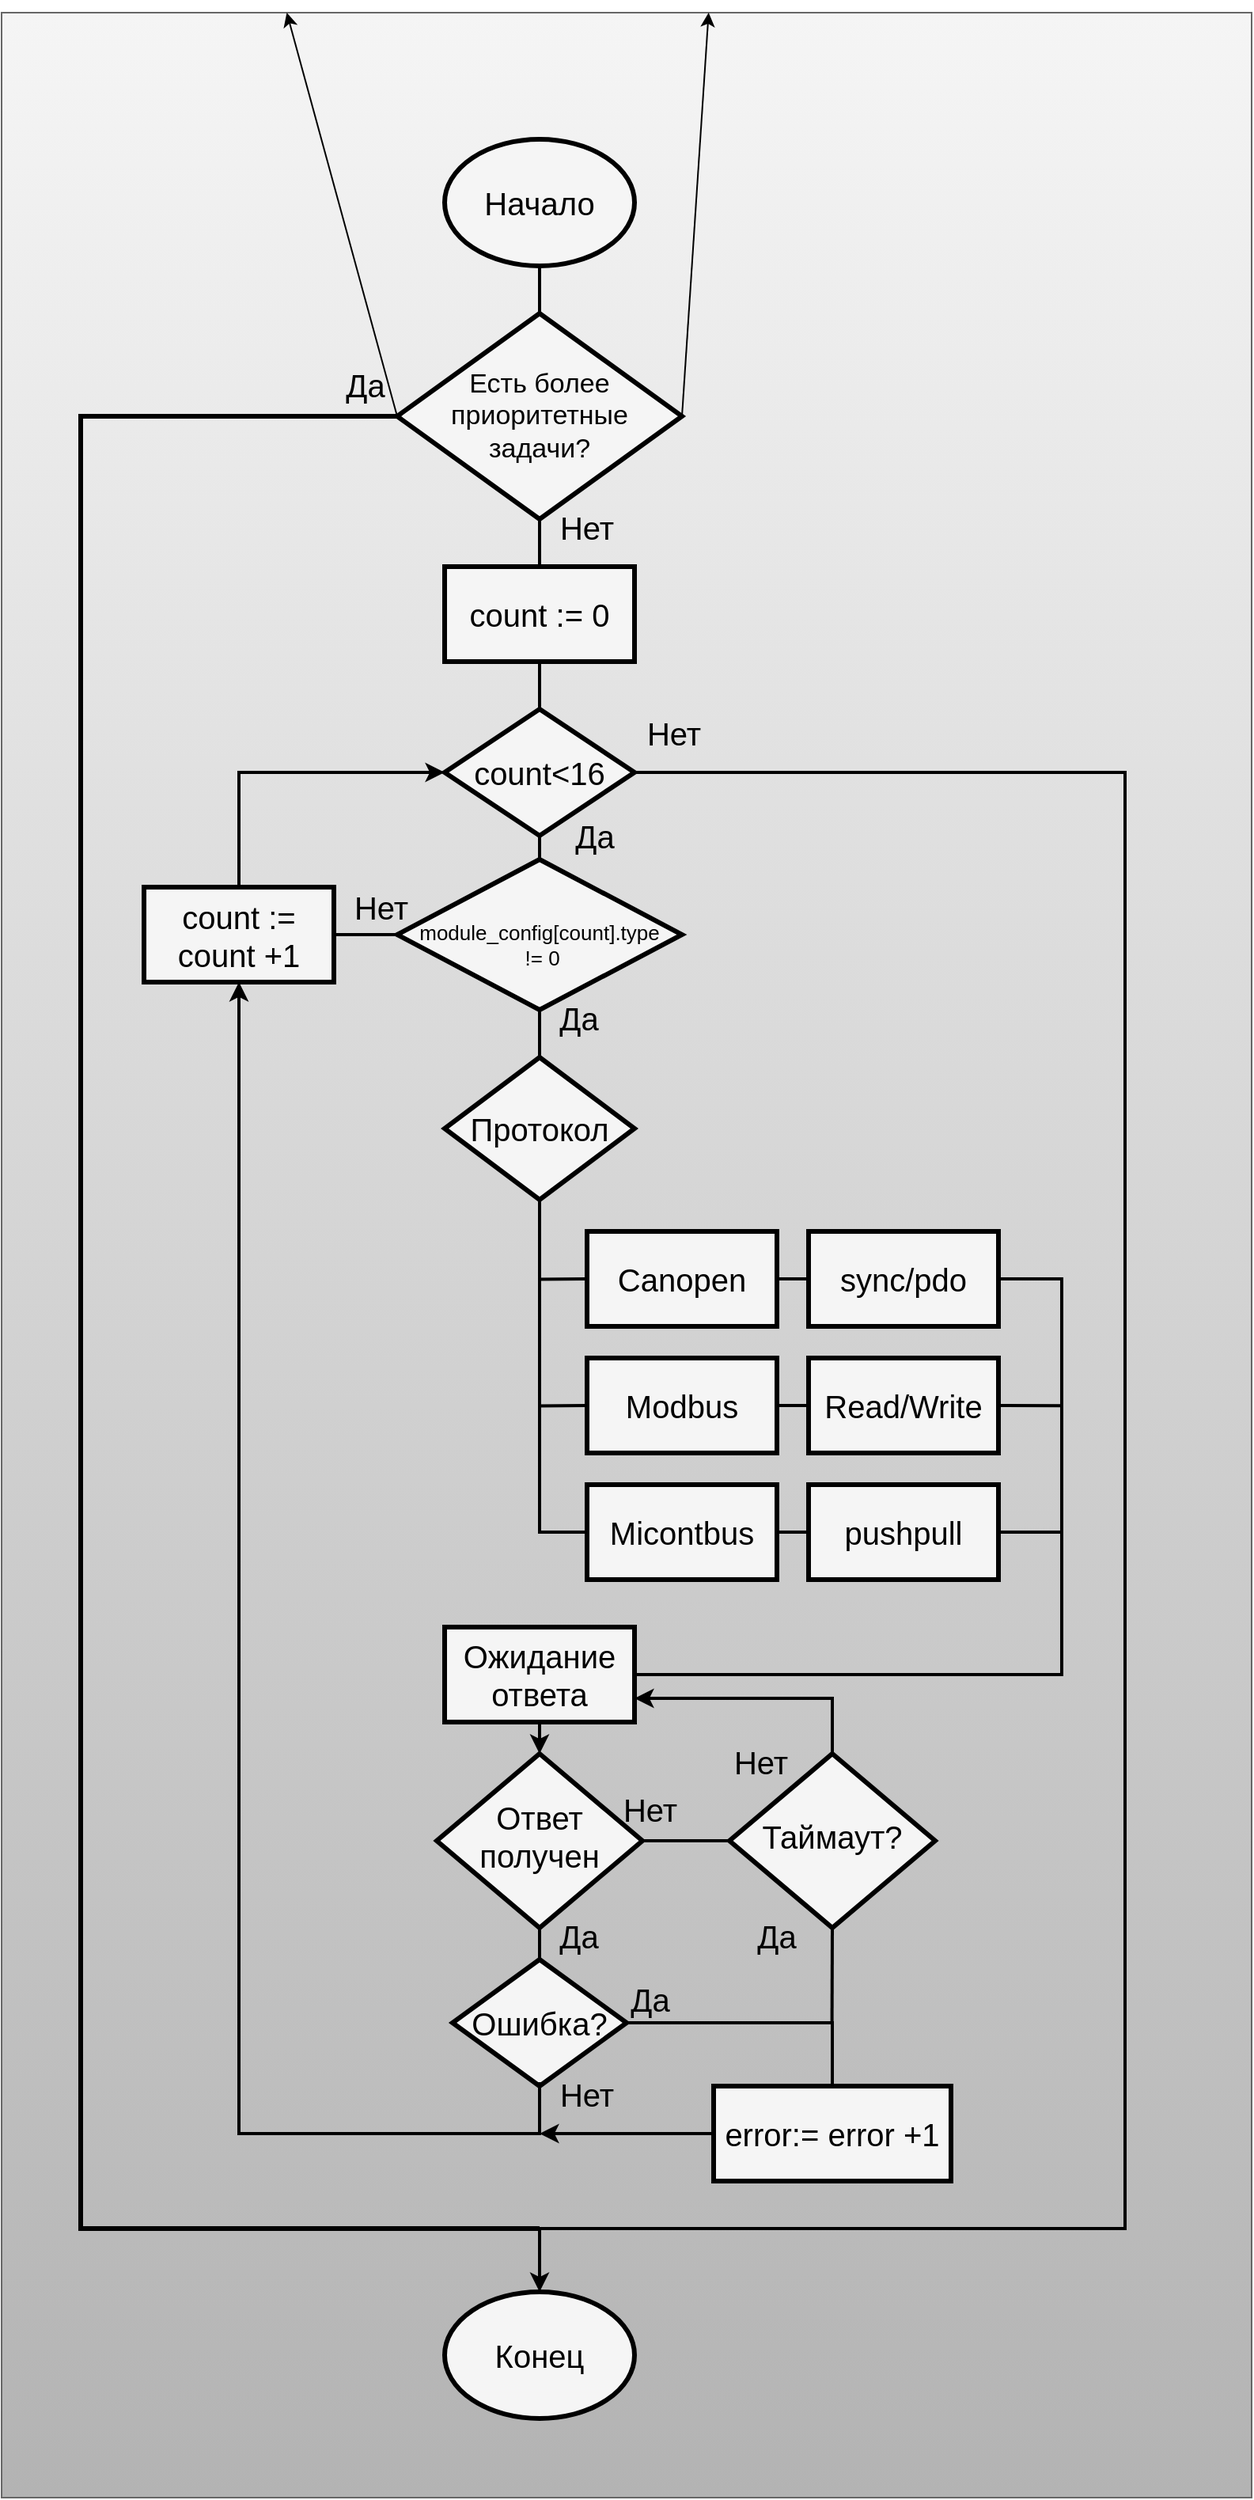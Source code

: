 <mxfile>
    <diagram id="HIzjBaC0xF_liW3ieUTu" name="Page-1">
        <mxGraphModel dx="1130" dy="1873" grid="1" gridSize="10" guides="1" tooltips="1" connect="1" arrows="1" fold="1" page="1" pageScale="1" pageWidth="850" pageHeight="1100" math="0" shadow="0">
            <root>
                <mxCell id="0"/>
                <mxCell id="1" parent="0"/>
                <mxCell id="3" value="" style="rounded=0;whiteSpace=wrap;html=1;fillColor=#f5f5f5;strokeColor=#666666;gradientColor=#b3b3b3;" parent="1" vertex="1">
                    <mxGeometry x="80" y="-40" width="790" height="1570" as="geometry"/>
                </mxCell>
                <mxCell id="6" style="edgeStyle=none;html=1;exitX=0.5;exitY=1;exitDx=0;exitDy=0;entryX=0.5;entryY=0;entryDx=0;entryDy=0;fontFamily=Helvetica;fontSize=20;fontColor=#000000;strokeColor=#000000;strokeWidth=2;endArrow=none;endFill=0;rounded=0;" parent="1" source="4" target="5" edge="1">
                    <mxGeometry relative="1" as="geometry"/>
                </mxCell>
                <mxCell id="4" value="Начало" style="ellipse;whiteSpace=wrap;html=1;fillColor=#f5f5f5;gradientColor=none;strokeColor=#000000;strokeWidth=3;fontColor=#000000;fontSize=20;" parent="1" vertex="1">
                    <mxGeometry x="360" y="40" width="120" height="80" as="geometry"/>
                </mxCell>
                <mxCell id="11" style="edgeStyle=none;shape=connector;rounded=0;html=1;exitX=0.5;exitY=1;exitDx=0;exitDy=0;entryX=0.5;entryY=0;entryDx=0;entryDy=0;labelBackgroundColor=default;strokeColor=#000000;strokeWidth=2;fontFamily=Helvetica;fontSize=20;fontColor=#000000;endArrow=none;endFill=0;" parent="1" source="5" target="10" edge="1">
                    <mxGeometry relative="1" as="geometry"/>
                </mxCell>
                <mxCell id="70" style="edgeStyle=none;html=1;exitX=1;exitY=0.5;exitDx=0;exitDy=0;" edge="1" parent="1" source="5" target="3">
                    <mxGeometry relative="1" as="geometry"/>
                </mxCell>
                <mxCell id="71" style="edgeStyle=none;html=1;exitX=0;exitY=0.5;exitDx=0;exitDy=0;" edge="1" parent="1" source="5" target="3">
                    <mxGeometry relative="1" as="geometry"/>
                </mxCell>
                <mxCell id="74" style="edgeStyle=none;html=1;exitX=0;exitY=0.5;exitDx=0;exitDy=0;strokeColor=#000000;strokeWidth=3;rounded=0;endArrow=none;endFill=0;" edge="1" parent="1" source="5">
                    <mxGeometry relative="1" as="geometry">
                        <mxPoint x="420" y="1360" as="targetPoint"/>
                        <Array as="points">
                            <mxPoint x="130" y="215"/>
                            <mxPoint x="130" y="1360"/>
                        </Array>
                    </mxGeometry>
                </mxCell>
                <mxCell id="5" value="Есть более приоритетные &lt;br&gt;задачи?" style="rhombus;whiteSpace=wrap;html=1;strokeColor=#000000;strokeWidth=3;fontFamily=Helvetica;fontSize=17;fontColor=#000000;fillColor=#f5f5f5;gradientColor=none;" parent="1" vertex="1">
                    <mxGeometry x="330" y="150" width="180" height="130" as="geometry"/>
                </mxCell>
                <mxCell id="14" style="edgeStyle=none;shape=connector;rounded=0;html=1;exitX=0.5;exitY=1;exitDx=0;exitDy=0;entryX=0.5;entryY=0;entryDx=0;entryDy=0;labelBackgroundColor=default;strokeColor=#000000;strokeWidth=2;fontFamily=Helvetica;fontSize=20;fontColor=#000000;endArrow=none;endFill=0;" parent="1" source="10" target="13" edge="1">
                    <mxGeometry relative="1" as="geometry"/>
                </mxCell>
                <mxCell id="10" value="count := 0" style="rounded=0;whiteSpace=wrap;html=1;strokeColor=#000000;strokeWidth=3;fontFamily=Helvetica;fontSize=20;fontColor=#000000;fillColor=#f5f5f5;gradientColor=none;" parent="1" vertex="1">
                    <mxGeometry x="360" y="310" width="120" height="60" as="geometry"/>
                </mxCell>
                <mxCell id="12" value="Нет" style="text;html=1;strokeColor=none;fillColor=none;align=center;verticalAlign=middle;whiteSpace=wrap;rounded=0;strokeWidth=3;fontFamily=Helvetica;fontSize=20;fontColor=#000000;" parent="1" vertex="1">
                    <mxGeometry x="420" y="270" width="60" height="30" as="geometry"/>
                </mxCell>
                <mxCell id="16" style="edgeStyle=none;shape=connector;rounded=0;html=1;exitX=0.5;exitY=1;exitDx=0;exitDy=0;entryX=0.5;entryY=0;entryDx=0;entryDy=0;labelBackgroundColor=default;strokeColor=#000000;strokeWidth=2;fontFamily=Helvetica;fontSize=20;fontColor=#000000;endArrow=none;endFill=0;" parent="1" source="13" target="15" edge="1">
                    <mxGeometry relative="1" as="geometry"/>
                </mxCell>
                <mxCell id="68" style="edgeStyle=none;shape=connector;rounded=0;html=1;exitX=1;exitY=0.5;exitDx=0;exitDy=0;entryX=0.5;entryY=0;entryDx=0;entryDy=0;labelBackgroundColor=default;strokeColor=#000000;strokeWidth=2;fontFamily=Helvetica;fontSize=17;fontColor=#000000;endArrow=classic;endFill=1;" parent="1" source="13" target="64" edge="1">
                    <mxGeometry relative="1" as="geometry">
                        <Array as="points">
                            <mxPoint x="790" y="440"/>
                            <mxPoint x="790" y="1360"/>
                            <mxPoint x="420" y="1360"/>
                        </Array>
                    </mxGeometry>
                </mxCell>
                <mxCell id="13" value="count&amp;lt;16" style="rhombus;whiteSpace=wrap;html=1;strokeColor=#000000;strokeWidth=3;fontFamily=Helvetica;fontSize=20;fontColor=#000000;fillColor=#f5f5f5;gradientColor=none;" parent="1" vertex="1">
                    <mxGeometry x="360" y="400" width="120" height="80" as="geometry"/>
                </mxCell>
                <mxCell id="18" style="edgeStyle=none;shape=connector;rounded=0;html=1;exitX=1;exitY=0.5;exitDx=0;exitDy=0;entryX=0;entryY=0.5;entryDx=0;entryDy=0;labelBackgroundColor=default;strokeColor=#000000;strokeWidth=2;fontFamily=Helvetica;fontSize=20;fontColor=#000000;endArrow=none;endFill=0;" parent="1" source="15" target="17" edge="1">
                    <mxGeometry relative="1" as="geometry"/>
                </mxCell>
                <mxCell id="25" style="edgeStyle=none;shape=connector;rounded=0;html=1;exitX=0.5;exitY=1;exitDx=0;exitDy=0;entryX=0.5;entryY=0;entryDx=0;entryDy=0;labelBackgroundColor=default;strokeColor=#000000;strokeWidth=2;fontFamily=Helvetica;fontSize=20;fontColor=#000000;endArrow=none;endFill=0;" parent="1" source="15" target="24" edge="1">
                    <mxGeometry relative="1" as="geometry"/>
                </mxCell>
                <mxCell id="15" value="module_config[count].type&lt;br style=&quot;font-size: 13px;&quot;&gt;&amp;nbsp;!= 0" style="rhombus;whiteSpace=wrap;html=1;strokeColor=#000000;strokeWidth=3;fontFamily=Helvetica;fontSize=13;fontColor=#000000;fillColor=#f5f5f5;gradientColor=none;spacingTop=12;" parent="1" vertex="1">
                    <mxGeometry x="330" y="495" width="180" height="95" as="geometry"/>
                </mxCell>
                <mxCell id="19" style="edgeStyle=none;shape=connector;rounded=0;html=1;exitX=0.5;exitY=0;exitDx=0;exitDy=0;entryX=0;entryY=0.5;entryDx=0;entryDy=0;labelBackgroundColor=default;strokeColor=#000000;strokeWidth=2;fontFamily=Helvetica;fontSize=20;fontColor=#000000;endArrow=classic;endFill=1;" parent="1" source="17" target="13" edge="1">
                    <mxGeometry relative="1" as="geometry">
                        <Array as="points">
                            <mxPoint x="230" y="440"/>
                        </Array>
                    </mxGeometry>
                </mxCell>
                <mxCell id="17" value="count := count +1" style="rounded=0;whiteSpace=wrap;html=1;strokeColor=#000000;strokeWidth=3;fontFamily=Helvetica;fontSize=20;fontColor=#000000;fillColor=#f5f5f5;gradientColor=none;" parent="1" vertex="1">
                    <mxGeometry x="170" y="512.5" width="120" height="60" as="geometry"/>
                </mxCell>
                <mxCell id="21" value="Да" style="text;html=1;strokeColor=none;fillColor=none;align=center;verticalAlign=middle;whiteSpace=wrap;rounded=0;strokeWidth=3;fontFamily=Helvetica;fontSize=20;fontColor=#000000;" parent="1" vertex="1">
                    <mxGeometry x="425" y="465" width="60" height="30" as="geometry"/>
                </mxCell>
                <mxCell id="22" value="Нет" style="text;html=1;strokeColor=none;fillColor=none;align=center;verticalAlign=middle;whiteSpace=wrap;rounded=0;strokeWidth=3;fontFamily=Helvetica;fontSize=20;fontColor=#000000;" parent="1" vertex="1">
                    <mxGeometry x="290" y="510" width="60" height="30" as="geometry"/>
                </mxCell>
                <mxCell id="23" value="Да" style="text;html=1;strokeColor=none;fillColor=none;align=center;verticalAlign=middle;whiteSpace=wrap;rounded=0;strokeWidth=3;fontFamily=Helvetica;fontSize=20;fontColor=#000000;" parent="1" vertex="1">
                    <mxGeometry x="415" y="580" width="60" height="30" as="geometry"/>
                </mxCell>
                <mxCell id="29" style="edgeStyle=none;shape=connector;rounded=0;html=1;exitX=0.5;exitY=1;exitDx=0;exitDy=0;entryX=0;entryY=0.5;entryDx=0;entryDy=0;labelBackgroundColor=default;strokeColor=#000000;strokeWidth=2;fontFamily=Helvetica;fontSize=20;fontColor=#000000;endArrow=none;endFill=0;" parent="1" source="24" target="28" edge="1">
                    <mxGeometry relative="1" as="geometry">
                        <Array as="points">
                            <mxPoint x="420" y="920"/>
                        </Array>
                    </mxGeometry>
                </mxCell>
                <mxCell id="24" value="Протокол" style="rhombus;whiteSpace=wrap;html=1;strokeColor=#000000;strokeWidth=3;fontFamily=Helvetica;fontSize=20;fontColor=#000000;fillColor=#f5f5f5;gradientColor=none;" parent="1" vertex="1">
                    <mxGeometry x="360" y="620" width="120" height="90" as="geometry"/>
                </mxCell>
                <mxCell id="30" style="edgeStyle=none;shape=connector;rounded=0;html=1;exitX=0;exitY=0.5;exitDx=0;exitDy=0;labelBackgroundColor=default;strokeColor=#000000;strokeWidth=2;fontFamily=Helvetica;fontSize=20;fontColor=#000000;endArrow=none;endFill=0;" parent="1" source="26" edge="1">
                    <mxGeometry relative="1" as="geometry">
                        <mxPoint x="420" y="760.286" as="targetPoint"/>
                    </mxGeometry>
                </mxCell>
                <mxCell id="33" style="edgeStyle=none;shape=connector;rounded=0;html=1;exitX=1;exitY=0.5;exitDx=0;exitDy=0;entryX=0;entryY=0.5;entryDx=0;entryDy=0;labelBackgroundColor=default;strokeColor=#000000;strokeWidth=2;fontFamily=Helvetica;fontSize=20;fontColor=#000000;endArrow=none;endFill=0;" parent="1" source="26" target="32" edge="1">
                    <mxGeometry relative="1" as="geometry"/>
                </mxCell>
                <mxCell id="26" value="Canopen" style="rounded=0;whiteSpace=wrap;html=1;strokeColor=#000000;strokeWidth=3;fontFamily=Helvetica;fontSize=20;fontColor=#000000;fillColor=#f5f5f5;gradientColor=none;" parent="1" vertex="1">
                    <mxGeometry x="450" y="730" width="120" height="60" as="geometry"/>
                </mxCell>
                <mxCell id="31" style="edgeStyle=none;shape=connector;rounded=0;html=1;exitX=0;exitY=0.5;exitDx=0;exitDy=0;labelBackgroundColor=default;strokeColor=#000000;strokeWidth=2;fontFamily=Helvetica;fontSize=20;fontColor=#000000;endArrow=none;endFill=0;" parent="1" source="27" edge="1">
                    <mxGeometry relative="1" as="geometry">
                        <mxPoint x="420" y="840.286" as="targetPoint"/>
                    </mxGeometry>
                </mxCell>
                <mxCell id="36" style="edgeStyle=none;shape=connector;rounded=0;html=1;exitX=1;exitY=0.5;exitDx=0;exitDy=0;entryX=0;entryY=0.5;entryDx=0;entryDy=0;labelBackgroundColor=default;strokeColor=#000000;strokeWidth=2;fontFamily=Helvetica;fontSize=20;fontColor=#000000;endArrow=none;endFill=0;" parent="1" source="27" target="34" edge="1">
                    <mxGeometry relative="1" as="geometry"/>
                </mxCell>
                <mxCell id="27" value="Modbus" style="rounded=0;whiteSpace=wrap;html=1;strokeColor=#000000;strokeWidth=3;fontFamily=Helvetica;fontSize=20;fontColor=#000000;fillColor=#f5f5f5;gradientColor=none;" parent="1" vertex="1">
                    <mxGeometry x="450" y="810" width="120" height="60" as="geometry"/>
                </mxCell>
                <mxCell id="37" style="edgeStyle=none;shape=connector;rounded=0;html=1;exitX=1;exitY=0.5;exitDx=0;exitDy=0;entryX=0;entryY=0.5;entryDx=0;entryDy=0;labelBackgroundColor=default;strokeColor=#000000;strokeWidth=2;fontFamily=Helvetica;fontSize=20;fontColor=#000000;endArrow=none;endFill=0;" parent="1" source="28" target="35" edge="1">
                    <mxGeometry relative="1" as="geometry"/>
                </mxCell>
                <mxCell id="28" value="Micontbus" style="rounded=0;whiteSpace=wrap;html=1;strokeColor=#000000;strokeWidth=3;fontFamily=Helvetica;fontSize=20;fontColor=#000000;fillColor=#f5f5f5;gradientColor=none;" parent="1" vertex="1">
                    <mxGeometry x="450" y="890" width="120" height="60" as="geometry"/>
                </mxCell>
                <mxCell id="39" style="edgeStyle=none;shape=connector;rounded=0;html=1;exitX=1;exitY=0.5;exitDx=0;exitDy=0;entryX=1;entryY=0.5;entryDx=0;entryDy=0;labelBackgroundColor=default;strokeColor=#000000;strokeWidth=2;fontFamily=Helvetica;fontSize=20;fontColor=#000000;endArrow=none;endFill=0;" parent="1" source="32" target="38" edge="1">
                    <mxGeometry relative="1" as="geometry">
                        <Array as="points">
                            <mxPoint x="750" y="760"/>
                            <mxPoint x="750" y="1010"/>
                        </Array>
                    </mxGeometry>
                </mxCell>
                <mxCell id="32" value="sync/pdo" style="rounded=0;whiteSpace=wrap;html=1;strokeColor=#000000;strokeWidth=3;fontFamily=Helvetica;fontSize=20;fontColor=#000000;fillColor=#f5f5f5;gradientColor=none;" parent="1" vertex="1">
                    <mxGeometry x="590" y="730" width="120" height="60" as="geometry"/>
                </mxCell>
                <mxCell id="40" style="edgeStyle=none;shape=connector;rounded=0;html=1;exitX=1;exitY=0.5;exitDx=0;exitDy=0;labelBackgroundColor=default;strokeColor=#000000;strokeWidth=2;fontFamily=Helvetica;fontSize=20;fontColor=#000000;endArrow=none;endFill=0;" parent="1" source="34" edge="1">
                    <mxGeometry relative="1" as="geometry">
                        <mxPoint x="750" y="840.167" as="targetPoint"/>
                    </mxGeometry>
                </mxCell>
                <mxCell id="34" value="Read/Write" style="rounded=0;whiteSpace=wrap;html=1;strokeColor=#000000;strokeWidth=3;fontFamily=Helvetica;fontSize=20;fontColor=#000000;fillColor=#f5f5f5;gradientColor=none;" parent="1" vertex="1">
                    <mxGeometry x="590" y="810" width="120" height="60" as="geometry"/>
                </mxCell>
                <mxCell id="41" style="edgeStyle=none;shape=connector;rounded=0;html=1;exitX=1;exitY=0.5;exitDx=0;exitDy=0;labelBackgroundColor=default;strokeColor=#000000;strokeWidth=2;fontFamily=Helvetica;fontSize=20;fontColor=#000000;endArrow=none;endFill=0;" parent="1" source="35" edge="1">
                    <mxGeometry relative="1" as="geometry">
                        <mxPoint x="750" y="920" as="targetPoint"/>
                    </mxGeometry>
                </mxCell>
                <mxCell id="35" value="pushpull" style="rounded=0;whiteSpace=wrap;html=1;strokeColor=#000000;strokeWidth=3;fontFamily=Helvetica;fontSize=20;fontColor=#000000;fillColor=#f5f5f5;gradientColor=none;" parent="1" vertex="1">
                    <mxGeometry x="590" y="890" width="120" height="60" as="geometry"/>
                </mxCell>
                <mxCell id="53" style="edgeStyle=none;shape=connector;rounded=0;html=1;exitX=0.5;exitY=1;exitDx=0;exitDy=0;entryX=0.5;entryY=0;entryDx=0;entryDy=0;labelBackgroundColor=default;strokeColor=#000000;strokeWidth=2;fontFamily=Helvetica;fontSize=20;fontColor=#000000;endArrow=classic;endFill=1;" parent="1" source="38" target="42" edge="1">
                    <mxGeometry relative="1" as="geometry"/>
                </mxCell>
                <mxCell id="38" value="Ожидание ответа" style="rounded=0;whiteSpace=wrap;html=1;strokeColor=#000000;strokeWidth=3;fontFamily=Helvetica;fontSize=20;fontColor=#000000;fillColor=#f5f5f5;gradientColor=none;" parent="1" vertex="1">
                    <mxGeometry x="360" y="980" width="120" height="60" as="geometry"/>
                </mxCell>
                <mxCell id="45" style="edgeStyle=none;shape=connector;rounded=0;html=1;exitX=0.5;exitY=1;exitDx=0;exitDy=0;entryX=0.5;entryY=0;entryDx=0;entryDy=0;labelBackgroundColor=default;strokeColor=#000000;strokeWidth=2;fontFamily=Helvetica;fontSize=20;fontColor=#000000;endArrow=none;endFill=0;" parent="1" source="42" target="44" edge="1">
                    <mxGeometry relative="1" as="geometry"/>
                </mxCell>
                <mxCell id="58" style="edgeStyle=none;shape=connector;rounded=0;html=1;exitX=0;exitY=0.5;exitDx=0;exitDy=0;labelBackgroundColor=default;strokeColor=#000000;strokeWidth=2;fontFamily=Helvetica;fontSize=20;fontColor=#000000;endArrow=none;endFill=0;" parent="1" source="42" target="55" edge="1">
                    <mxGeometry relative="1" as="geometry"/>
                </mxCell>
                <mxCell id="42" value="Ответ &lt;br&gt;получен" style="rhombus;whiteSpace=wrap;html=1;strokeColor=#000000;strokeWidth=3;fontFamily=Helvetica;fontSize=20;fontColor=#000000;fillColor=#f5f5f5;gradientColor=none;spacingTop=-6;" parent="1" vertex="1">
                    <mxGeometry x="355" y="1060" width="130" height="110" as="geometry"/>
                </mxCell>
                <mxCell id="47" style="edgeStyle=none;shape=connector;rounded=0;html=1;exitX=1;exitY=0.5;exitDx=0;exitDy=0;entryX=0.5;entryY=0;entryDx=0;entryDy=0;labelBackgroundColor=default;strokeColor=#000000;strokeWidth=2;fontFamily=Helvetica;fontSize=20;fontColor=#000000;endArrow=none;endFill=0;" parent="1" source="44" target="46" edge="1">
                    <mxGeometry relative="1" as="geometry">
                        <Array as="points">
                            <mxPoint x="605" y="1230"/>
                        </Array>
                    </mxGeometry>
                </mxCell>
                <mxCell id="44" value="Ошибка?" style="rhombus;whiteSpace=wrap;html=1;strokeColor=#000000;strokeWidth=3;fontFamily=Helvetica;fontSize=20;fontColor=#000000;fillColor=#f5f5f5;gradientColor=none;" parent="1" vertex="1">
                    <mxGeometry x="365" y="1190" width="110" height="80" as="geometry"/>
                </mxCell>
                <mxCell id="66" style="edgeStyle=none;shape=connector;rounded=0;html=1;exitX=0;exitY=0.5;exitDx=0;exitDy=0;labelBackgroundColor=default;strokeColor=#000000;strokeWidth=2;fontFamily=Helvetica;fontSize=17;fontColor=#000000;endArrow=classic;endFill=1;" parent="1" source="46" edge="1">
                    <mxGeometry relative="1" as="geometry">
                        <mxPoint x="420" y="1300" as="targetPoint"/>
                    </mxGeometry>
                </mxCell>
                <mxCell id="46" value="error:= error +1" style="rounded=0;whiteSpace=wrap;html=1;strokeColor=#000000;strokeWidth=3;fontFamily=Helvetica;fontSize=20;fontColor=#000000;fillColor=#f5f5f5;gradientColor=none;" parent="1" vertex="1">
                    <mxGeometry x="530" y="1270" width="150" height="60" as="geometry"/>
                </mxCell>
                <mxCell id="48" value="Да" style="text;html=1;strokeColor=none;fillColor=none;align=center;verticalAlign=middle;whiteSpace=wrap;rounded=0;strokeWidth=3;fontFamily=Helvetica;fontSize=20;fontColor=#000000;" parent="1" vertex="1">
                    <mxGeometry x="460" y="1200" width="60" height="30" as="geometry"/>
                </mxCell>
                <mxCell id="65" style="edgeStyle=none;shape=connector;rounded=0;html=1;exitX=0;exitY=0.25;exitDx=0;exitDy=0;labelBackgroundColor=default;strokeColor=#000000;strokeWidth=2;fontFamily=Helvetica;fontSize=20;fontColor=#000000;endArrow=classic;endFill=1;entryX=0.5;entryY=1;entryDx=0;entryDy=0;" parent="1" source="49" target="17" edge="1">
                    <mxGeometry relative="1" as="geometry">
                        <mxPoint x="230" y="440" as="targetPoint"/>
                        <Array as="points">
                            <mxPoint x="420" y="1300"/>
                            <mxPoint x="230" y="1300"/>
                            <mxPoint x="230" y="610"/>
                        </Array>
                    </mxGeometry>
                </mxCell>
                <mxCell id="49" value="Нет" style="text;html=1;strokeColor=none;fillColor=none;align=center;verticalAlign=middle;whiteSpace=wrap;rounded=0;strokeWidth=3;fontFamily=Helvetica;fontSize=20;fontColor=#000000;" parent="1" vertex="1">
                    <mxGeometry x="420" y="1260" width="60" height="30" as="geometry"/>
                </mxCell>
                <mxCell id="50" value="Да" style="text;html=1;strokeColor=none;fillColor=none;align=center;verticalAlign=middle;whiteSpace=wrap;rounded=0;strokeWidth=3;fontFamily=Helvetica;fontSize=20;fontColor=#000000;" parent="1" vertex="1">
                    <mxGeometry x="415" y="1160" width="60" height="30" as="geometry"/>
                </mxCell>
                <mxCell id="61" style="edgeStyle=none;shape=connector;rounded=0;html=1;exitX=0.5;exitY=1;exitDx=0;exitDy=0;labelBackgroundColor=default;strokeColor=#000000;strokeWidth=2;fontFamily=Helvetica;fontSize=20;fontColor=#000000;endArrow=none;endFill=0;" parent="1" source="55" edge="1">
                    <mxGeometry relative="1" as="geometry">
                        <mxPoint x="604.8" y="1230" as="targetPoint"/>
                    </mxGeometry>
                </mxCell>
                <mxCell id="62" style="edgeStyle=none;shape=connector;rounded=0;html=1;exitX=0.5;exitY=0;exitDx=0;exitDy=0;entryX=1;entryY=0.75;entryDx=0;entryDy=0;labelBackgroundColor=default;strokeColor=#000000;strokeWidth=2;fontFamily=Helvetica;fontSize=20;fontColor=#000000;endArrow=classic;endFill=1;" parent="1" source="55" target="38" edge="1">
                    <mxGeometry relative="1" as="geometry">
                        <Array as="points">
                            <mxPoint x="605" y="1025"/>
                        </Array>
                    </mxGeometry>
                </mxCell>
                <mxCell id="55" value="Таймаут?" style="rhombus;whiteSpace=wrap;html=1;strokeColor=#000000;strokeWidth=3;fontFamily=Helvetica;fontSize=20;fontColor=#000000;fillColor=#f5f5f5;gradientColor=none;spacingTop=-6;" parent="1" vertex="1">
                    <mxGeometry x="540" y="1060" width="130" height="110" as="geometry"/>
                </mxCell>
                <mxCell id="57" value="Нет" style="text;html=1;strokeColor=none;fillColor=none;align=center;verticalAlign=middle;whiteSpace=wrap;rounded=0;strokeWidth=3;fontFamily=Helvetica;fontSize=20;fontColor=#000000;" parent="1" vertex="1">
                    <mxGeometry x="530" y="1050" width="60" height="30" as="geometry"/>
                </mxCell>
                <mxCell id="60" value="Да" style="text;html=1;strokeColor=none;fillColor=none;align=center;verticalAlign=middle;whiteSpace=wrap;rounded=0;strokeWidth=3;fontFamily=Helvetica;fontSize=20;fontColor=#000000;" parent="1" vertex="1">
                    <mxGeometry x="540" y="1160" width="60" height="30" as="geometry"/>
                </mxCell>
                <mxCell id="63" value="Нет" style="text;html=1;strokeColor=none;fillColor=none;align=center;verticalAlign=middle;whiteSpace=wrap;rounded=0;strokeWidth=3;fontFamily=Helvetica;fontSize=20;fontColor=#000000;" parent="1" vertex="1">
                    <mxGeometry x="460" y="1080" width="60" height="30" as="geometry"/>
                </mxCell>
                <mxCell id="64" value="Конец" style="ellipse;whiteSpace=wrap;html=1;strokeColor=#000000;strokeWidth=3;fontFamily=Helvetica;fontSize=20;fontColor=#000000;fillColor=#f5f5f5;gradientColor=none;" parent="1" vertex="1">
                    <mxGeometry x="360" y="1400" width="120" height="80" as="geometry"/>
                </mxCell>
                <mxCell id="69" value="Нет" style="text;html=1;strokeColor=none;fillColor=none;align=center;verticalAlign=middle;whiteSpace=wrap;rounded=0;strokeWidth=3;fontFamily=Helvetica;fontSize=20;fontColor=#000000;" parent="1" vertex="1">
                    <mxGeometry x="475" y="400" width="60" height="30" as="geometry"/>
                </mxCell>
                <mxCell id="75" value="Да" style="text;html=1;strokeColor=none;fillColor=none;align=center;verticalAlign=middle;whiteSpace=wrap;rounded=0;strokeWidth=3;fontFamily=Helvetica;fontSize=20;fontColor=#000000;" vertex="1" parent="1">
                    <mxGeometry x="280" y="180" width="60" height="30" as="geometry"/>
                </mxCell>
            </root>
        </mxGraphModel>
    </diagram>
</mxfile>